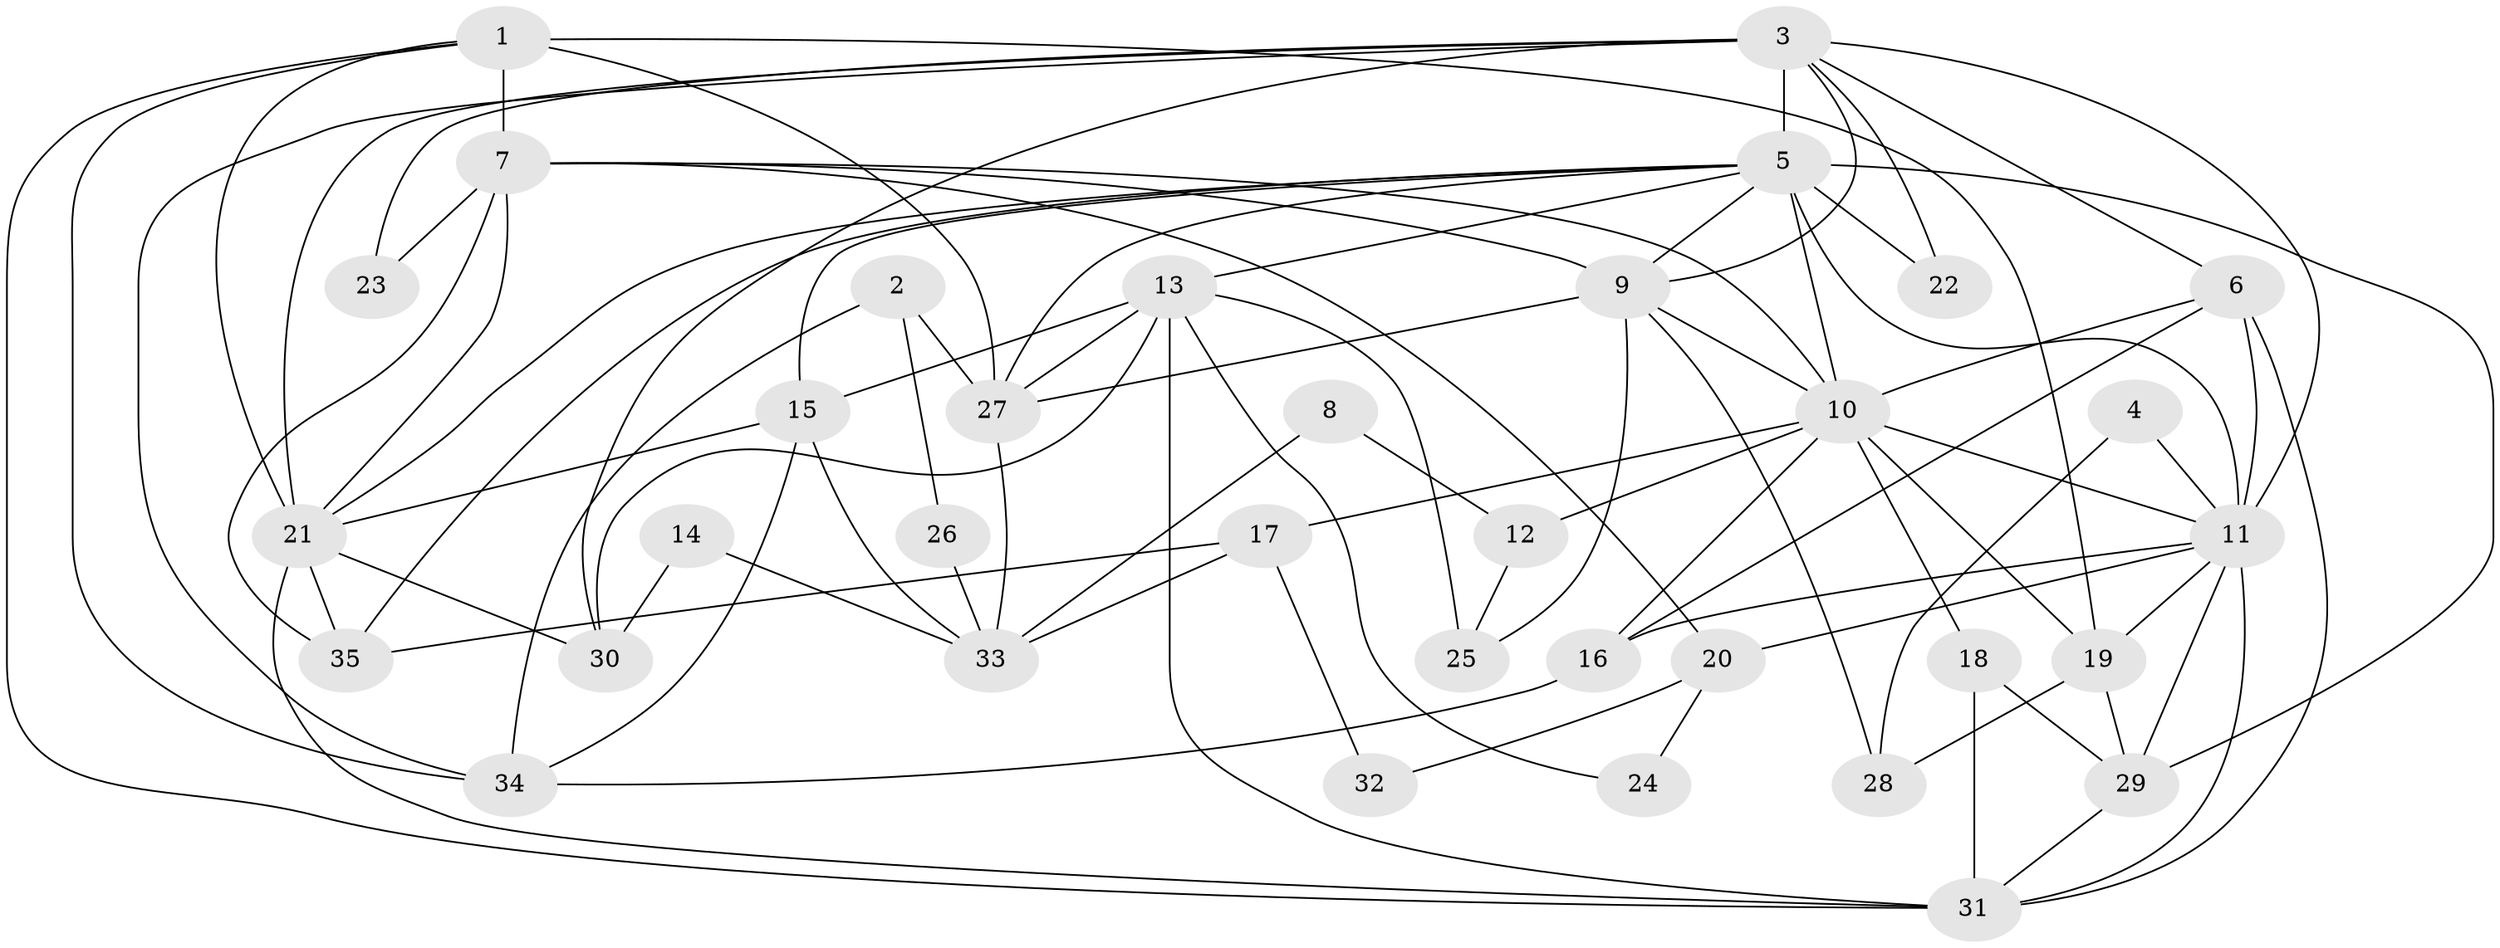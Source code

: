 // original degree distribution, {3: 0.2571428571428571, 2: 0.18571428571428572, 7: 0.05714285714285714, 5: 0.2, 4: 0.18571428571428572, 6: 0.1, 8: 0.014285714285714285}
// Generated by graph-tools (version 1.1) at 2025/36/03/09/25 02:36:23]
// undirected, 35 vertices, 85 edges
graph export_dot {
graph [start="1"]
  node [color=gray90,style=filled];
  1;
  2;
  3;
  4;
  5;
  6;
  7;
  8;
  9;
  10;
  11;
  12;
  13;
  14;
  15;
  16;
  17;
  18;
  19;
  20;
  21;
  22;
  23;
  24;
  25;
  26;
  27;
  28;
  29;
  30;
  31;
  32;
  33;
  34;
  35;
  1 -- 7 [weight=1.0];
  1 -- 19 [weight=3.0];
  1 -- 21 [weight=1.0];
  1 -- 27 [weight=1.0];
  1 -- 31 [weight=2.0];
  1 -- 34 [weight=1.0];
  2 -- 26 [weight=1.0];
  2 -- 27 [weight=1.0];
  2 -- 34 [weight=1.0];
  3 -- 5 [weight=1.0];
  3 -- 6 [weight=2.0];
  3 -- 9 [weight=1.0];
  3 -- 11 [weight=1.0];
  3 -- 21 [weight=1.0];
  3 -- 22 [weight=1.0];
  3 -- 23 [weight=1.0];
  3 -- 30 [weight=2.0];
  3 -- 34 [weight=1.0];
  4 -- 11 [weight=1.0];
  4 -- 28 [weight=1.0];
  5 -- 9 [weight=1.0];
  5 -- 10 [weight=3.0];
  5 -- 11 [weight=3.0];
  5 -- 13 [weight=1.0];
  5 -- 15 [weight=1.0];
  5 -- 21 [weight=2.0];
  5 -- 22 [weight=1.0];
  5 -- 27 [weight=2.0];
  5 -- 29 [weight=2.0];
  5 -- 35 [weight=1.0];
  6 -- 10 [weight=1.0];
  6 -- 11 [weight=1.0];
  6 -- 16 [weight=1.0];
  6 -- 31 [weight=1.0];
  7 -- 9 [weight=1.0];
  7 -- 10 [weight=1.0];
  7 -- 20 [weight=1.0];
  7 -- 21 [weight=1.0];
  7 -- 23 [weight=1.0];
  7 -- 35 [weight=1.0];
  8 -- 12 [weight=1.0];
  8 -- 33 [weight=1.0];
  9 -- 10 [weight=2.0];
  9 -- 25 [weight=1.0];
  9 -- 27 [weight=2.0];
  9 -- 28 [weight=1.0];
  10 -- 11 [weight=1.0];
  10 -- 12 [weight=1.0];
  10 -- 16 [weight=1.0];
  10 -- 17 [weight=1.0];
  10 -- 18 [weight=1.0];
  10 -- 19 [weight=1.0];
  11 -- 16 [weight=1.0];
  11 -- 19 [weight=1.0];
  11 -- 20 [weight=1.0];
  11 -- 29 [weight=1.0];
  11 -- 31 [weight=1.0];
  12 -- 25 [weight=1.0];
  13 -- 15 [weight=1.0];
  13 -- 24 [weight=1.0];
  13 -- 25 [weight=2.0];
  13 -- 27 [weight=1.0];
  13 -- 30 [weight=2.0];
  13 -- 31 [weight=1.0];
  14 -- 30 [weight=1.0];
  14 -- 33 [weight=1.0];
  15 -- 21 [weight=1.0];
  15 -- 33 [weight=1.0];
  15 -- 34 [weight=1.0];
  16 -- 34 [weight=1.0];
  17 -- 32 [weight=1.0];
  17 -- 33 [weight=1.0];
  17 -- 35 [weight=1.0];
  18 -- 29 [weight=1.0];
  18 -- 31 [weight=2.0];
  19 -- 28 [weight=1.0];
  19 -- 29 [weight=1.0];
  20 -- 24 [weight=1.0];
  20 -- 32 [weight=1.0];
  21 -- 30 [weight=1.0];
  21 -- 31 [weight=1.0];
  21 -- 35 [weight=1.0];
  26 -- 33 [weight=1.0];
  27 -- 33 [weight=1.0];
  29 -- 31 [weight=1.0];
}
